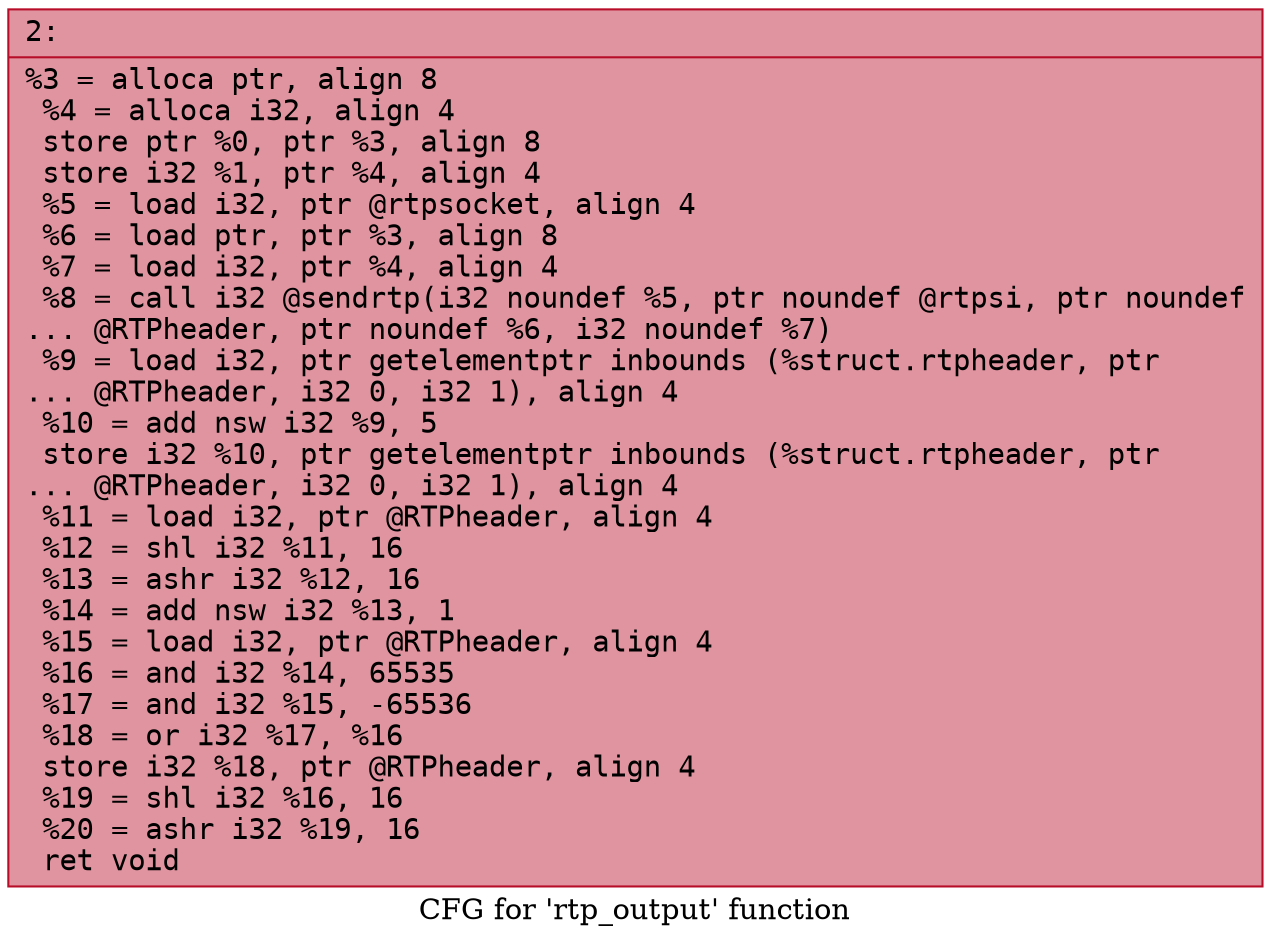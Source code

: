 digraph "CFG for 'rtp_output' function" {
	label="CFG for 'rtp_output' function";

	Node0x600001b0e0d0 [shape=record,color="#b70d28ff", style=filled, fillcolor="#b70d2870" fontname="Courier",label="{2:\l|  %3 = alloca ptr, align 8\l  %4 = alloca i32, align 4\l  store ptr %0, ptr %3, align 8\l  store i32 %1, ptr %4, align 4\l  %5 = load i32, ptr @rtpsocket, align 4\l  %6 = load ptr, ptr %3, align 8\l  %7 = load i32, ptr %4, align 4\l  %8 = call i32 @sendrtp(i32 noundef %5, ptr noundef @rtpsi, ptr noundef\l... @RTPheader, ptr noundef %6, i32 noundef %7)\l  %9 = load i32, ptr getelementptr inbounds (%struct.rtpheader, ptr\l... @RTPheader, i32 0, i32 1), align 4\l  %10 = add nsw i32 %9, 5\l  store i32 %10, ptr getelementptr inbounds (%struct.rtpheader, ptr\l... @RTPheader, i32 0, i32 1), align 4\l  %11 = load i32, ptr @RTPheader, align 4\l  %12 = shl i32 %11, 16\l  %13 = ashr i32 %12, 16\l  %14 = add nsw i32 %13, 1\l  %15 = load i32, ptr @RTPheader, align 4\l  %16 = and i32 %14, 65535\l  %17 = and i32 %15, -65536\l  %18 = or i32 %17, %16\l  store i32 %18, ptr @RTPheader, align 4\l  %19 = shl i32 %16, 16\l  %20 = ashr i32 %19, 16\l  ret void\l}"];
}

